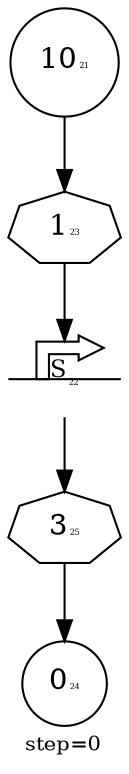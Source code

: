 digraph {
  graph  [labelloc=bottom,labeljust=left,fontsize="10",label="step=0"];
  "21" [shape=circle,peripheries="1",label=<10<FONT POINT-SIZE='4'>21</FONT>>,labelfontcolor=Black,color=black];
  "22" [shape=promoter,peripheries="1",label=<<SUP>S</SUP><FONT POINT-SIZE='4'>22</FONT>>,labelfontcolor=black,color=black];
  "24" [shape=circle,peripheries="1",label=<0<FONT POINT-SIZE='4'>24</FONT>>,labelfontcolor=black,color=black];
  "23" [label=<1<FONT POINT-SIZE='4'>23</FONT>>,peripheries="1",color=black,shape=septagon];
  "21" -> "23" [color=black];
  "23" -> "22" [color=black];
  "25" [label=<3<FONT POINT-SIZE='4'>25</FONT>>,peripheries="1",color=black,shape=septagon];
  "22" -> "25" [color=black];
  "25" -> "24" [color=black];
}